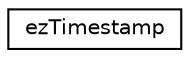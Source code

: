 digraph "Graphical Class Hierarchy"
{
 // LATEX_PDF_SIZE
  edge [fontname="Helvetica",fontsize="10",labelfontname="Helvetica",labelfontsize="10"];
  node [fontname="Helvetica",fontsize="10",shape=record];
  rankdir="LR";
  Node0 [label="ezTimestamp",height=0.2,width=0.4,color="black", fillcolor="white", style="filled",URL="$d9/d88/classez_timestamp.htm",tooltip="The timestamp class encapsulates a date in time as microseconds since Unix epoch."];
}
